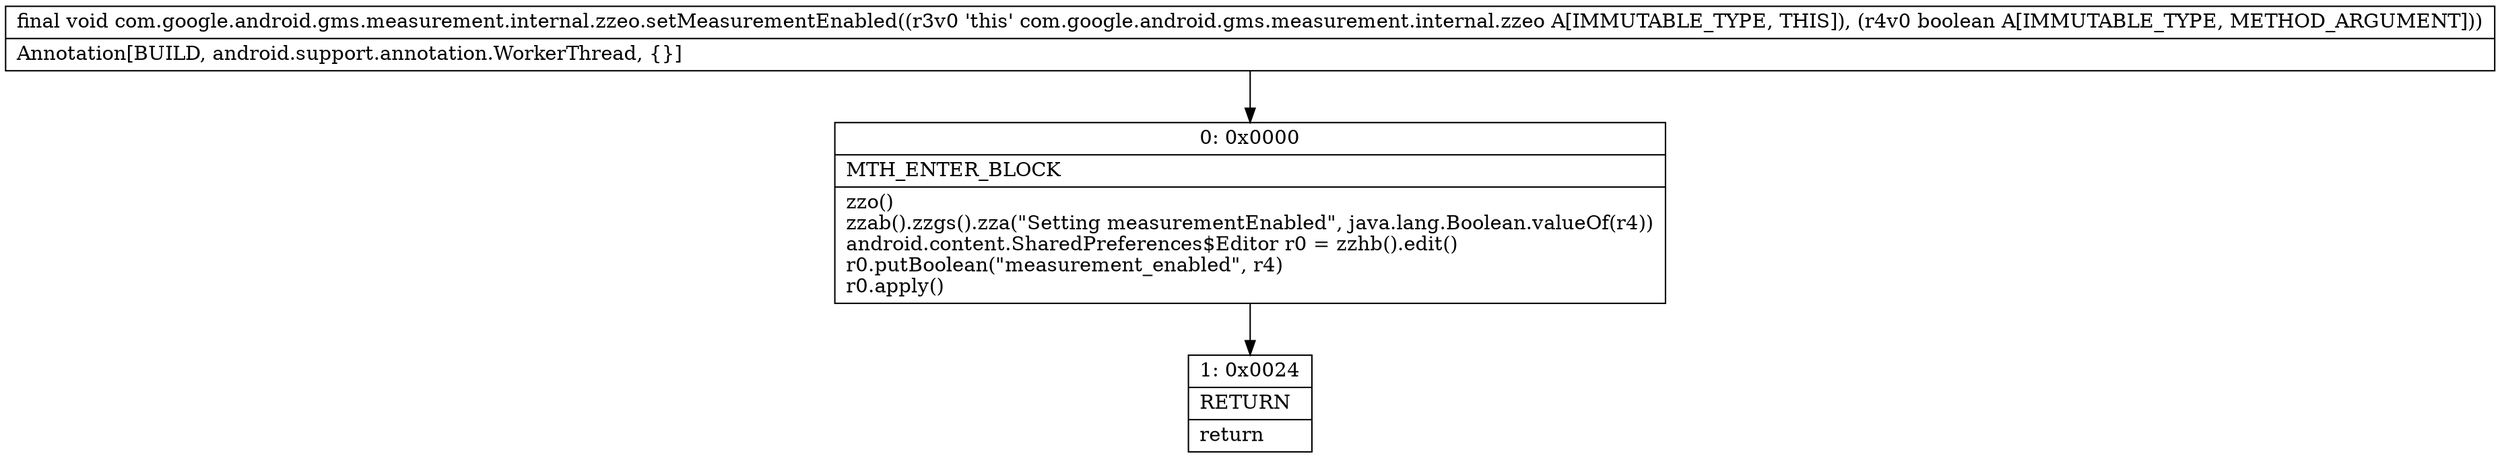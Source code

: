 digraph "CFG forcom.google.android.gms.measurement.internal.zzeo.setMeasurementEnabled(Z)V" {
Node_0 [shape=record,label="{0\:\ 0x0000|MTH_ENTER_BLOCK\l|zzo()\lzzab().zzgs().zza(\"Setting measurementEnabled\", java.lang.Boolean.valueOf(r4))\landroid.content.SharedPreferences$Editor r0 = zzhb().edit()\lr0.putBoolean(\"measurement_enabled\", r4)\lr0.apply()\l}"];
Node_1 [shape=record,label="{1\:\ 0x0024|RETURN\l|return\l}"];
MethodNode[shape=record,label="{final void com.google.android.gms.measurement.internal.zzeo.setMeasurementEnabled((r3v0 'this' com.google.android.gms.measurement.internal.zzeo A[IMMUTABLE_TYPE, THIS]), (r4v0 boolean A[IMMUTABLE_TYPE, METHOD_ARGUMENT]))  | Annotation[BUILD, android.support.annotation.WorkerThread, \{\}]\l}"];
MethodNode -> Node_0;
Node_0 -> Node_1;
}

